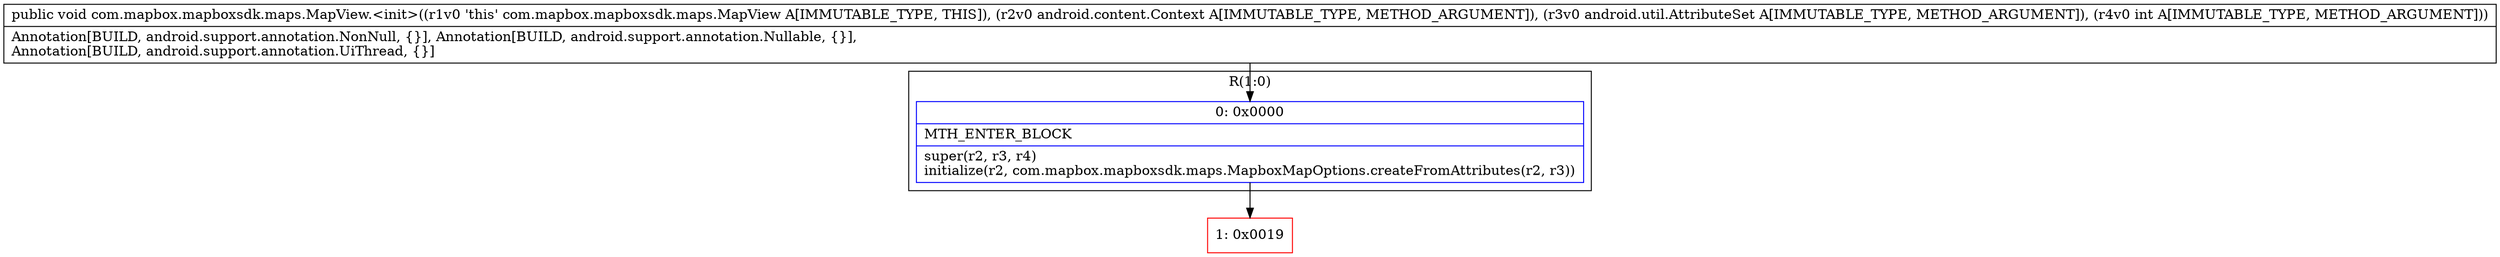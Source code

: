 digraph "CFG forcom.mapbox.mapboxsdk.maps.MapView.\<init\>(Landroid\/content\/Context;Landroid\/util\/AttributeSet;I)V" {
subgraph cluster_Region_2130069614 {
label = "R(1:0)";
node [shape=record,color=blue];
Node_0 [shape=record,label="{0\:\ 0x0000|MTH_ENTER_BLOCK\l|super(r2, r3, r4)\linitialize(r2, com.mapbox.mapboxsdk.maps.MapboxMapOptions.createFromAttributes(r2, r3))\l}"];
}
Node_1 [shape=record,color=red,label="{1\:\ 0x0019}"];
MethodNode[shape=record,label="{public void com.mapbox.mapboxsdk.maps.MapView.\<init\>((r1v0 'this' com.mapbox.mapboxsdk.maps.MapView A[IMMUTABLE_TYPE, THIS]), (r2v0 android.content.Context A[IMMUTABLE_TYPE, METHOD_ARGUMENT]), (r3v0 android.util.AttributeSet A[IMMUTABLE_TYPE, METHOD_ARGUMENT]), (r4v0 int A[IMMUTABLE_TYPE, METHOD_ARGUMENT]))  | Annotation[BUILD, android.support.annotation.NonNull, \{\}], Annotation[BUILD, android.support.annotation.Nullable, \{\}], \lAnnotation[BUILD, android.support.annotation.UiThread, \{\}]\l}"];
MethodNode -> Node_0;
Node_0 -> Node_1;
}

